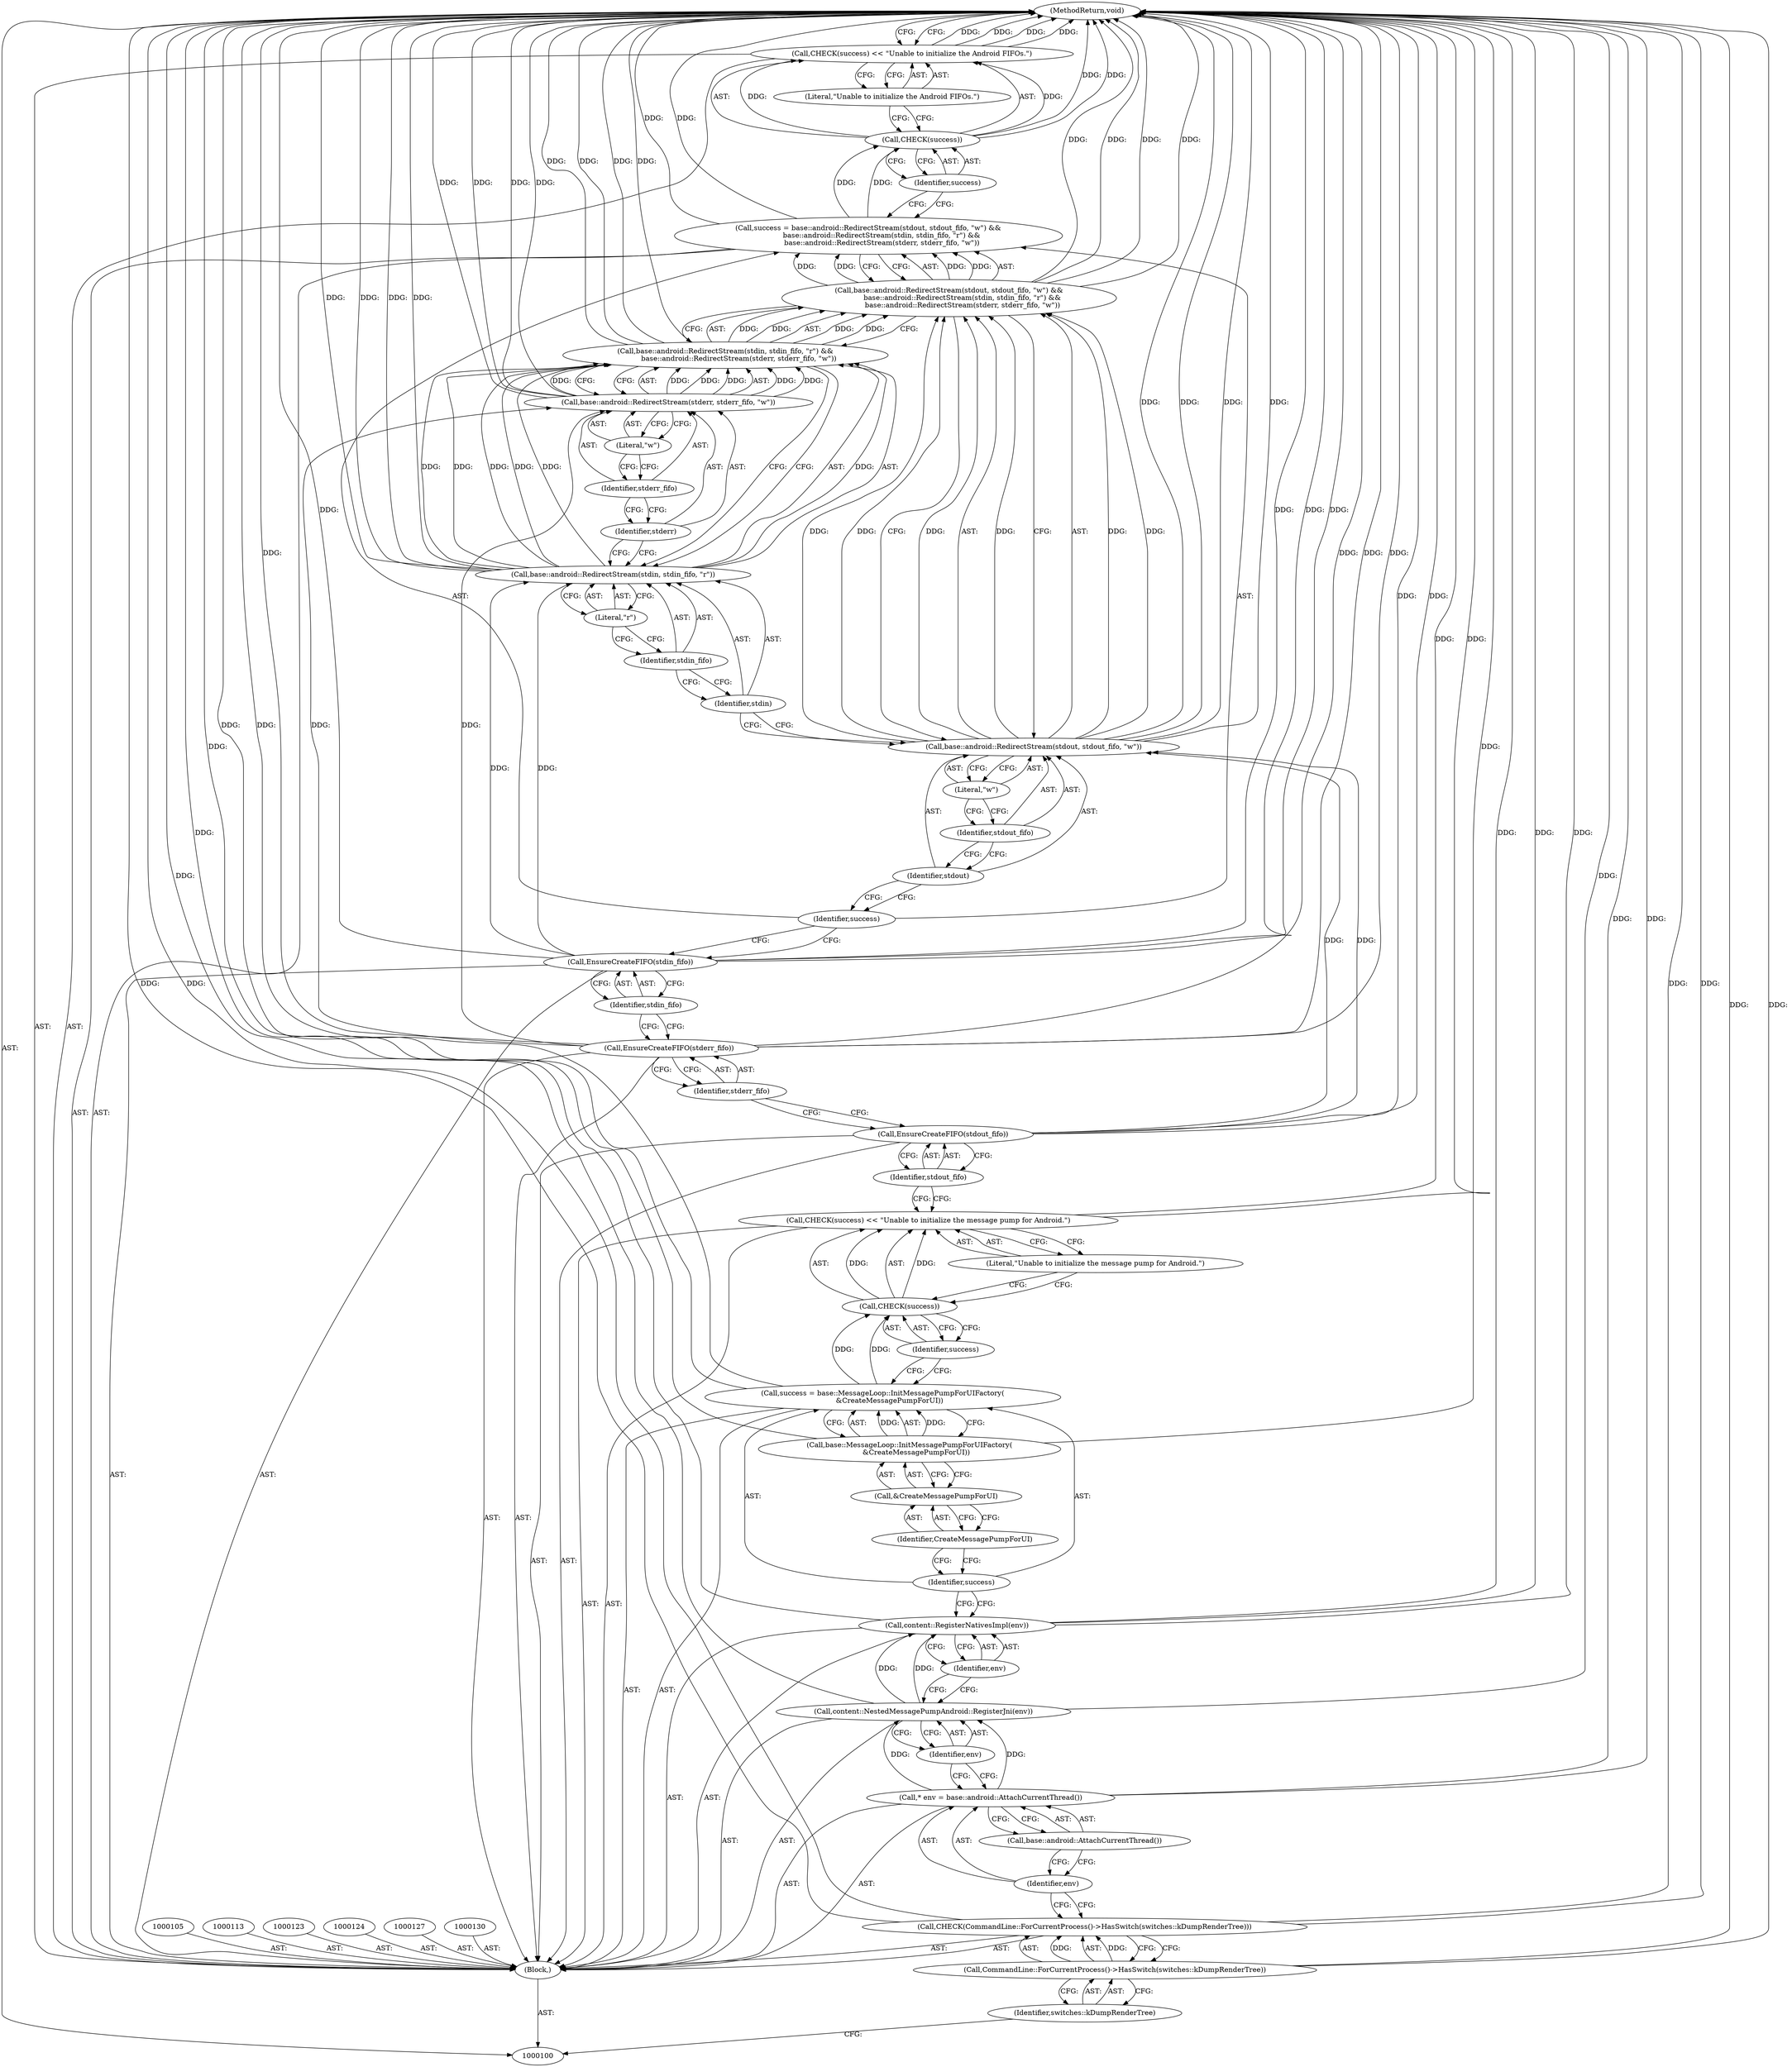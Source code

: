 digraph "1_Chrome_d6805d0d1d21976cf16d0237d9091f7eebea4ea5" {
"1000153" [label="(MethodReturn,void)"];
"1000101" [label="(Block,)"];
"1000126" [label="(Identifier,stdout_fifo)"];
"1000125" [label="(Call,EnsureCreateFIFO(stdout_fifo))"];
"1000129" [label="(Identifier,stderr_fifo)"];
"1000128" [label="(Call,EnsureCreateFIFO(stderr_fifo))"];
"1000102" [label="(Call,CHECK(CommandLine::ForCurrentProcess()->HasSwitch(switches::kDumpRenderTree)))"];
"1000104" [label="(Identifier,switches::kDumpRenderTree)"];
"1000103" [label="(Call,CommandLine::ForCurrentProcess()->HasSwitch(switches::kDumpRenderTree))"];
"1000132" [label="(Identifier,stdin_fifo)"];
"1000131" [label="(Call,EnsureCreateFIFO(stdin_fifo))"];
"1000135" [label="(Call,base::android::RedirectStream(stdout, stdout_fifo, \"w\") &&\n            base::android::RedirectStream(stdin, stdin_fifo, \"r\") &&\n            base::android::RedirectStream(stderr, stderr_fifo, \"w\"))"];
"1000136" [label="(Call,base::android::RedirectStream(stdout, stdout_fifo, \"w\"))"];
"1000133" [label="(Call,success = base::android::RedirectStream(stdout, stdout_fifo, \"w\") &&\n            base::android::RedirectStream(stdin, stdin_fifo, \"r\") &&\n            base::android::RedirectStream(stderr, stderr_fifo, \"w\"))"];
"1000134" [label="(Identifier,success)"];
"1000137" [label="(Identifier,stdout)"];
"1000138" [label="(Identifier,stdout_fifo)"];
"1000139" [label="(Literal,\"w\")"];
"1000140" [label="(Call,base::android::RedirectStream(stdin, stdin_fifo, \"r\") &&\n            base::android::RedirectStream(stderr, stderr_fifo, \"w\"))"];
"1000141" [label="(Call,base::android::RedirectStream(stdin, stdin_fifo, \"r\"))"];
"1000142" [label="(Identifier,stdin)"];
"1000143" [label="(Identifier,stdin_fifo)"];
"1000144" [label="(Literal,\"r\")"];
"1000145" [label="(Call,base::android::RedirectStream(stderr, stderr_fifo, \"w\"))"];
"1000146" [label="(Identifier,stderr)"];
"1000147" [label="(Identifier,stderr_fifo)"];
"1000148" [label="(Literal,\"w\")"];
"1000149" [label="(Call,CHECK(success) << \"Unable to initialize the Android FIFOs.\")"];
"1000150" [label="(Call,CHECK(success))"];
"1000152" [label="(Literal,\"Unable to initialize the Android FIFOs.\")"];
"1000151" [label="(Identifier,success)"];
"1000107" [label="(Identifier,env)"];
"1000108" [label="(Call,base::android::AttachCurrentThread())"];
"1000106" [label="(Call,* env = base::android::AttachCurrentThread())"];
"1000109" [label="(Call,content::NestedMessagePumpAndroid::RegisterJni(env))"];
"1000110" [label="(Identifier,env)"];
"1000111" [label="(Call,content::RegisterNativesImpl(env))"];
"1000112" [label="(Identifier,env)"];
"1000116" [label="(Call,base::MessageLoop::InitMessagePumpForUIFactory(\n      &CreateMessagePumpForUI))"];
"1000114" [label="(Call,success = base::MessageLoop::InitMessagePumpForUIFactory(\n      &CreateMessagePumpForUI))"];
"1000115" [label="(Identifier,success)"];
"1000117" [label="(Call,&CreateMessagePumpForUI)"];
"1000118" [label="(Identifier,CreateMessagePumpForUI)"];
"1000119" [label="(Call,CHECK(success) << \"Unable to initialize the message pump for Android.\")"];
"1000120" [label="(Call,CHECK(success))"];
"1000122" [label="(Literal,\"Unable to initialize the message pump for Android.\")"];
"1000121" [label="(Identifier,success)"];
"1000153" -> "1000100"  [label="AST: "];
"1000153" -> "1000149"  [label="CFG: "];
"1000116" -> "1000153"  [label="DDG: "];
"1000141" -> "1000153"  [label="DDG: "];
"1000141" -> "1000153"  [label="DDG: "];
"1000125" -> "1000153"  [label="DDG: "];
"1000106" -> "1000153"  [label="DDG: "];
"1000150" -> "1000153"  [label="DDG: "];
"1000103" -> "1000153"  [label="DDG: "];
"1000135" -> "1000153"  [label="DDG: "];
"1000135" -> "1000153"  [label="DDG: "];
"1000149" -> "1000153"  [label="DDG: "];
"1000149" -> "1000153"  [label="DDG: "];
"1000133" -> "1000153"  [label="DDG: "];
"1000119" -> "1000153"  [label="DDG: "];
"1000145" -> "1000153"  [label="DDG: "];
"1000145" -> "1000153"  [label="DDG: "];
"1000131" -> "1000153"  [label="DDG: "];
"1000131" -> "1000153"  [label="DDG: "];
"1000140" -> "1000153"  [label="DDG: "];
"1000140" -> "1000153"  [label="DDG: "];
"1000128" -> "1000153"  [label="DDG: "];
"1000128" -> "1000153"  [label="DDG: "];
"1000102" -> "1000153"  [label="DDG: "];
"1000102" -> "1000153"  [label="DDG: "];
"1000111" -> "1000153"  [label="DDG: "];
"1000111" -> "1000153"  [label="DDG: "];
"1000136" -> "1000153"  [label="DDG: "];
"1000136" -> "1000153"  [label="DDG: "];
"1000114" -> "1000153"  [label="DDG: "];
"1000109" -> "1000153"  [label="DDG: "];
"1000101" -> "1000100"  [label="AST: "];
"1000102" -> "1000101"  [label="AST: "];
"1000105" -> "1000101"  [label="AST: "];
"1000106" -> "1000101"  [label="AST: "];
"1000109" -> "1000101"  [label="AST: "];
"1000111" -> "1000101"  [label="AST: "];
"1000113" -> "1000101"  [label="AST: "];
"1000114" -> "1000101"  [label="AST: "];
"1000119" -> "1000101"  [label="AST: "];
"1000123" -> "1000101"  [label="AST: "];
"1000124" -> "1000101"  [label="AST: "];
"1000125" -> "1000101"  [label="AST: "];
"1000127" -> "1000101"  [label="AST: "];
"1000128" -> "1000101"  [label="AST: "];
"1000130" -> "1000101"  [label="AST: "];
"1000131" -> "1000101"  [label="AST: "];
"1000133" -> "1000101"  [label="AST: "];
"1000149" -> "1000101"  [label="AST: "];
"1000126" -> "1000125"  [label="AST: "];
"1000126" -> "1000119"  [label="CFG: "];
"1000125" -> "1000126"  [label="CFG: "];
"1000125" -> "1000101"  [label="AST: "];
"1000125" -> "1000126"  [label="CFG: "];
"1000126" -> "1000125"  [label="AST: "];
"1000129" -> "1000125"  [label="CFG: "];
"1000125" -> "1000153"  [label="DDG: "];
"1000125" -> "1000136"  [label="DDG: "];
"1000129" -> "1000128"  [label="AST: "];
"1000129" -> "1000125"  [label="CFG: "];
"1000128" -> "1000129"  [label="CFG: "];
"1000128" -> "1000101"  [label="AST: "];
"1000128" -> "1000129"  [label="CFG: "];
"1000129" -> "1000128"  [label="AST: "];
"1000132" -> "1000128"  [label="CFG: "];
"1000128" -> "1000153"  [label="DDG: "];
"1000128" -> "1000153"  [label="DDG: "];
"1000128" -> "1000145"  [label="DDG: "];
"1000102" -> "1000101"  [label="AST: "];
"1000102" -> "1000103"  [label="CFG: "];
"1000103" -> "1000102"  [label="AST: "];
"1000107" -> "1000102"  [label="CFG: "];
"1000102" -> "1000153"  [label="DDG: "];
"1000102" -> "1000153"  [label="DDG: "];
"1000103" -> "1000102"  [label="DDG: "];
"1000104" -> "1000103"  [label="AST: "];
"1000104" -> "1000100"  [label="CFG: "];
"1000103" -> "1000104"  [label="CFG: "];
"1000103" -> "1000102"  [label="AST: "];
"1000103" -> "1000104"  [label="CFG: "];
"1000104" -> "1000103"  [label="AST: "];
"1000102" -> "1000103"  [label="CFG: "];
"1000103" -> "1000153"  [label="DDG: "];
"1000103" -> "1000102"  [label="DDG: "];
"1000132" -> "1000131"  [label="AST: "];
"1000132" -> "1000128"  [label="CFG: "];
"1000131" -> "1000132"  [label="CFG: "];
"1000131" -> "1000101"  [label="AST: "];
"1000131" -> "1000132"  [label="CFG: "];
"1000132" -> "1000131"  [label="AST: "];
"1000134" -> "1000131"  [label="CFG: "];
"1000131" -> "1000153"  [label="DDG: "];
"1000131" -> "1000153"  [label="DDG: "];
"1000131" -> "1000141"  [label="DDG: "];
"1000135" -> "1000133"  [label="AST: "];
"1000135" -> "1000136"  [label="CFG: "];
"1000135" -> "1000140"  [label="CFG: "];
"1000136" -> "1000135"  [label="AST: "];
"1000140" -> "1000135"  [label="AST: "];
"1000133" -> "1000135"  [label="CFG: "];
"1000135" -> "1000153"  [label="DDG: "];
"1000135" -> "1000153"  [label="DDG: "];
"1000135" -> "1000133"  [label="DDG: "];
"1000135" -> "1000133"  [label="DDG: "];
"1000136" -> "1000135"  [label="DDG: "];
"1000136" -> "1000135"  [label="DDG: "];
"1000136" -> "1000135"  [label="DDG: "];
"1000140" -> "1000135"  [label="DDG: "];
"1000140" -> "1000135"  [label="DDG: "];
"1000136" -> "1000135"  [label="AST: "];
"1000136" -> "1000139"  [label="CFG: "];
"1000137" -> "1000136"  [label="AST: "];
"1000138" -> "1000136"  [label="AST: "];
"1000139" -> "1000136"  [label="AST: "];
"1000142" -> "1000136"  [label="CFG: "];
"1000135" -> "1000136"  [label="CFG: "];
"1000136" -> "1000153"  [label="DDG: "];
"1000136" -> "1000153"  [label="DDG: "];
"1000136" -> "1000135"  [label="DDG: "];
"1000136" -> "1000135"  [label="DDG: "];
"1000136" -> "1000135"  [label="DDG: "];
"1000125" -> "1000136"  [label="DDG: "];
"1000133" -> "1000101"  [label="AST: "];
"1000133" -> "1000135"  [label="CFG: "];
"1000134" -> "1000133"  [label="AST: "];
"1000135" -> "1000133"  [label="AST: "];
"1000151" -> "1000133"  [label="CFG: "];
"1000133" -> "1000153"  [label="DDG: "];
"1000135" -> "1000133"  [label="DDG: "];
"1000135" -> "1000133"  [label="DDG: "];
"1000133" -> "1000150"  [label="DDG: "];
"1000134" -> "1000133"  [label="AST: "];
"1000134" -> "1000131"  [label="CFG: "];
"1000137" -> "1000134"  [label="CFG: "];
"1000137" -> "1000136"  [label="AST: "];
"1000137" -> "1000134"  [label="CFG: "];
"1000138" -> "1000137"  [label="CFG: "];
"1000138" -> "1000136"  [label="AST: "];
"1000138" -> "1000137"  [label="CFG: "];
"1000139" -> "1000138"  [label="CFG: "];
"1000139" -> "1000136"  [label="AST: "];
"1000139" -> "1000138"  [label="CFG: "];
"1000136" -> "1000139"  [label="CFG: "];
"1000140" -> "1000135"  [label="AST: "];
"1000140" -> "1000141"  [label="CFG: "];
"1000140" -> "1000145"  [label="CFG: "];
"1000141" -> "1000140"  [label="AST: "];
"1000145" -> "1000140"  [label="AST: "];
"1000135" -> "1000140"  [label="CFG: "];
"1000140" -> "1000153"  [label="DDG: "];
"1000140" -> "1000153"  [label="DDG: "];
"1000140" -> "1000135"  [label="DDG: "];
"1000140" -> "1000135"  [label="DDG: "];
"1000141" -> "1000140"  [label="DDG: "];
"1000141" -> "1000140"  [label="DDG: "];
"1000141" -> "1000140"  [label="DDG: "];
"1000145" -> "1000140"  [label="DDG: "];
"1000145" -> "1000140"  [label="DDG: "];
"1000145" -> "1000140"  [label="DDG: "];
"1000141" -> "1000140"  [label="AST: "];
"1000141" -> "1000144"  [label="CFG: "];
"1000142" -> "1000141"  [label="AST: "];
"1000143" -> "1000141"  [label="AST: "];
"1000144" -> "1000141"  [label="AST: "];
"1000146" -> "1000141"  [label="CFG: "];
"1000140" -> "1000141"  [label="CFG: "];
"1000141" -> "1000153"  [label="DDG: "];
"1000141" -> "1000153"  [label="DDG: "];
"1000141" -> "1000140"  [label="DDG: "];
"1000141" -> "1000140"  [label="DDG: "];
"1000141" -> "1000140"  [label="DDG: "];
"1000131" -> "1000141"  [label="DDG: "];
"1000142" -> "1000141"  [label="AST: "];
"1000142" -> "1000136"  [label="CFG: "];
"1000143" -> "1000142"  [label="CFG: "];
"1000143" -> "1000141"  [label="AST: "];
"1000143" -> "1000142"  [label="CFG: "];
"1000144" -> "1000143"  [label="CFG: "];
"1000144" -> "1000141"  [label="AST: "];
"1000144" -> "1000143"  [label="CFG: "];
"1000141" -> "1000144"  [label="CFG: "];
"1000145" -> "1000140"  [label="AST: "];
"1000145" -> "1000148"  [label="CFG: "];
"1000146" -> "1000145"  [label="AST: "];
"1000147" -> "1000145"  [label="AST: "];
"1000148" -> "1000145"  [label="AST: "];
"1000140" -> "1000145"  [label="CFG: "];
"1000145" -> "1000153"  [label="DDG: "];
"1000145" -> "1000153"  [label="DDG: "];
"1000145" -> "1000140"  [label="DDG: "];
"1000145" -> "1000140"  [label="DDG: "];
"1000145" -> "1000140"  [label="DDG: "];
"1000128" -> "1000145"  [label="DDG: "];
"1000146" -> "1000145"  [label="AST: "];
"1000146" -> "1000141"  [label="CFG: "];
"1000147" -> "1000146"  [label="CFG: "];
"1000147" -> "1000145"  [label="AST: "];
"1000147" -> "1000146"  [label="CFG: "];
"1000148" -> "1000147"  [label="CFG: "];
"1000148" -> "1000145"  [label="AST: "];
"1000148" -> "1000147"  [label="CFG: "];
"1000145" -> "1000148"  [label="CFG: "];
"1000149" -> "1000101"  [label="AST: "];
"1000149" -> "1000152"  [label="CFG: "];
"1000150" -> "1000149"  [label="AST: "];
"1000152" -> "1000149"  [label="AST: "];
"1000153" -> "1000149"  [label="CFG: "];
"1000149" -> "1000153"  [label="DDG: "];
"1000149" -> "1000153"  [label="DDG: "];
"1000150" -> "1000149"  [label="DDG: "];
"1000150" -> "1000149"  [label="AST: "];
"1000150" -> "1000151"  [label="CFG: "];
"1000151" -> "1000150"  [label="AST: "];
"1000152" -> "1000150"  [label="CFG: "];
"1000150" -> "1000153"  [label="DDG: "];
"1000150" -> "1000149"  [label="DDG: "];
"1000133" -> "1000150"  [label="DDG: "];
"1000152" -> "1000149"  [label="AST: "];
"1000152" -> "1000150"  [label="CFG: "];
"1000149" -> "1000152"  [label="CFG: "];
"1000151" -> "1000150"  [label="AST: "];
"1000151" -> "1000133"  [label="CFG: "];
"1000150" -> "1000151"  [label="CFG: "];
"1000107" -> "1000106"  [label="AST: "];
"1000107" -> "1000102"  [label="CFG: "];
"1000108" -> "1000107"  [label="CFG: "];
"1000108" -> "1000106"  [label="AST: "];
"1000108" -> "1000107"  [label="CFG: "];
"1000106" -> "1000108"  [label="CFG: "];
"1000106" -> "1000101"  [label="AST: "];
"1000106" -> "1000108"  [label="CFG: "];
"1000107" -> "1000106"  [label="AST: "];
"1000108" -> "1000106"  [label="AST: "];
"1000110" -> "1000106"  [label="CFG: "];
"1000106" -> "1000153"  [label="DDG: "];
"1000106" -> "1000109"  [label="DDG: "];
"1000109" -> "1000101"  [label="AST: "];
"1000109" -> "1000110"  [label="CFG: "];
"1000110" -> "1000109"  [label="AST: "];
"1000112" -> "1000109"  [label="CFG: "];
"1000109" -> "1000153"  [label="DDG: "];
"1000106" -> "1000109"  [label="DDG: "];
"1000109" -> "1000111"  [label="DDG: "];
"1000110" -> "1000109"  [label="AST: "];
"1000110" -> "1000106"  [label="CFG: "];
"1000109" -> "1000110"  [label="CFG: "];
"1000111" -> "1000101"  [label="AST: "];
"1000111" -> "1000112"  [label="CFG: "];
"1000112" -> "1000111"  [label="AST: "];
"1000115" -> "1000111"  [label="CFG: "];
"1000111" -> "1000153"  [label="DDG: "];
"1000111" -> "1000153"  [label="DDG: "];
"1000109" -> "1000111"  [label="DDG: "];
"1000112" -> "1000111"  [label="AST: "];
"1000112" -> "1000109"  [label="CFG: "];
"1000111" -> "1000112"  [label="CFG: "];
"1000116" -> "1000114"  [label="AST: "];
"1000116" -> "1000117"  [label="CFG: "];
"1000117" -> "1000116"  [label="AST: "];
"1000114" -> "1000116"  [label="CFG: "];
"1000116" -> "1000153"  [label="DDG: "];
"1000116" -> "1000114"  [label="DDG: "];
"1000114" -> "1000101"  [label="AST: "];
"1000114" -> "1000116"  [label="CFG: "];
"1000115" -> "1000114"  [label="AST: "];
"1000116" -> "1000114"  [label="AST: "];
"1000121" -> "1000114"  [label="CFG: "];
"1000114" -> "1000153"  [label="DDG: "];
"1000116" -> "1000114"  [label="DDG: "];
"1000114" -> "1000120"  [label="DDG: "];
"1000115" -> "1000114"  [label="AST: "];
"1000115" -> "1000111"  [label="CFG: "];
"1000118" -> "1000115"  [label="CFG: "];
"1000117" -> "1000116"  [label="AST: "];
"1000117" -> "1000118"  [label="CFG: "];
"1000118" -> "1000117"  [label="AST: "];
"1000116" -> "1000117"  [label="CFG: "];
"1000118" -> "1000117"  [label="AST: "];
"1000118" -> "1000115"  [label="CFG: "];
"1000117" -> "1000118"  [label="CFG: "];
"1000119" -> "1000101"  [label="AST: "];
"1000119" -> "1000122"  [label="CFG: "];
"1000120" -> "1000119"  [label="AST: "];
"1000122" -> "1000119"  [label="AST: "];
"1000126" -> "1000119"  [label="CFG: "];
"1000119" -> "1000153"  [label="DDG: "];
"1000120" -> "1000119"  [label="DDG: "];
"1000120" -> "1000119"  [label="AST: "];
"1000120" -> "1000121"  [label="CFG: "];
"1000121" -> "1000120"  [label="AST: "];
"1000122" -> "1000120"  [label="CFG: "];
"1000120" -> "1000119"  [label="DDG: "];
"1000114" -> "1000120"  [label="DDG: "];
"1000122" -> "1000119"  [label="AST: "];
"1000122" -> "1000120"  [label="CFG: "];
"1000119" -> "1000122"  [label="CFG: "];
"1000121" -> "1000120"  [label="AST: "];
"1000121" -> "1000114"  [label="CFG: "];
"1000120" -> "1000121"  [label="CFG: "];
}
